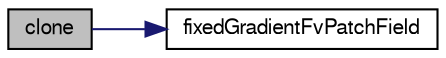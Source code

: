 digraph "clone"
{
  bgcolor="transparent";
  edge [fontname="FreeSans",fontsize="10",labelfontname="FreeSans",labelfontsize="10"];
  node [fontname="FreeSans",fontsize="10",shape=record];
  rankdir="LR";
  Node82 [label="clone",height=0.2,width=0.4,color="black", fillcolor="grey75", style="filled", fontcolor="black"];
  Node82 -> Node83 [color="midnightblue",fontsize="10",style="solid",fontname="FreeSans"];
  Node83 [label="fixedGradientFvPatchField",height=0.2,width=0.4,color="black",URL="$a21982.html#abd89b7d93a8d8993267f5bca02453ea5",tooltip="Construct from patch and internal field. "];
}
